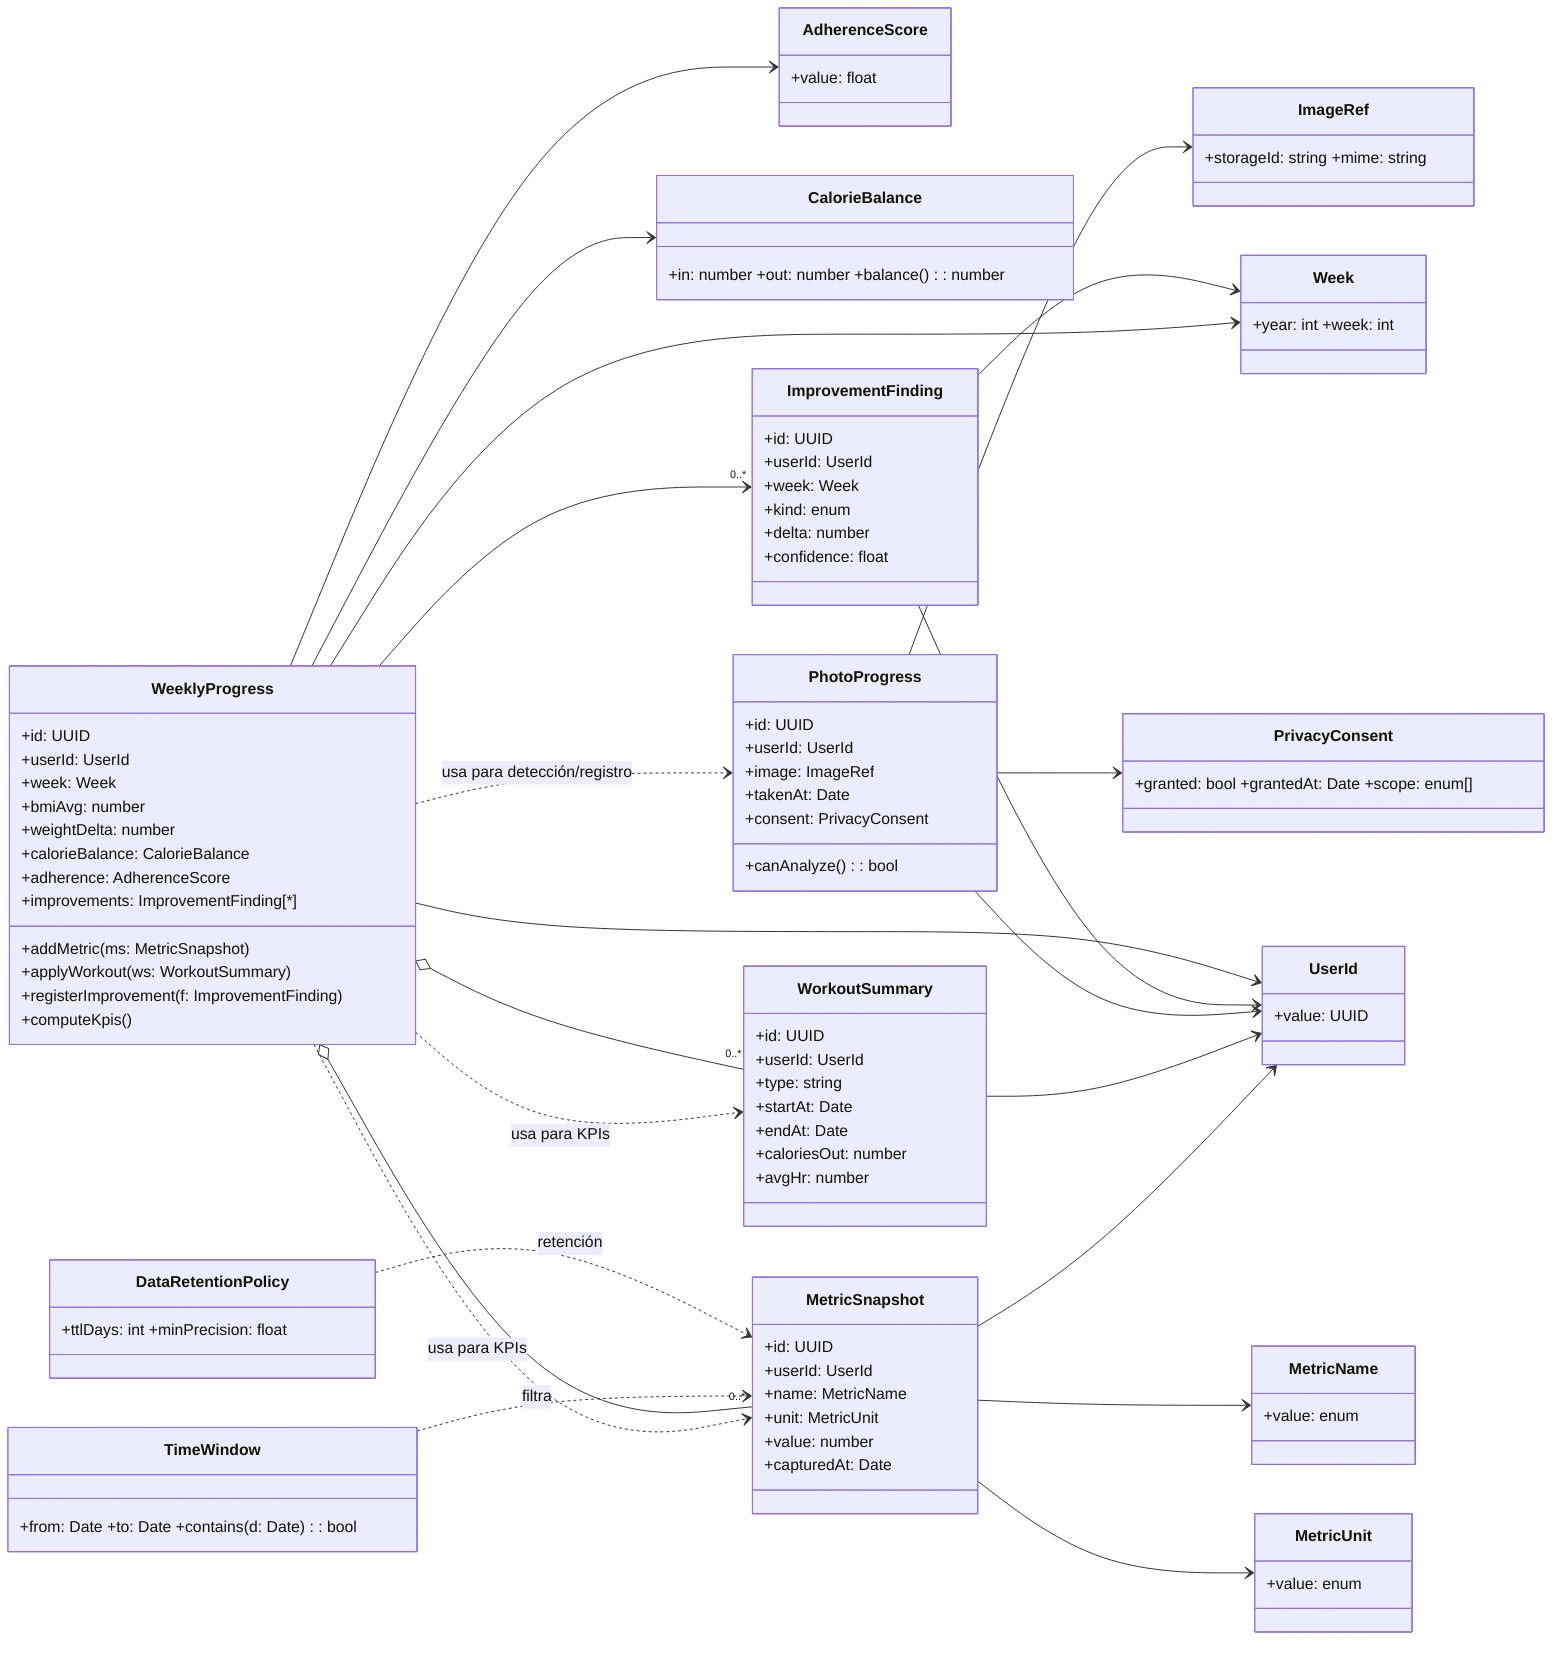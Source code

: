 classDiagram
direction LR

%% ==== Value Objects ====
class UserId { +value: UUID }
class MetricName { +value: enum }
class MetricUnit { +value: enum }
class TimeWindow { +from: Date +to: Date +contains(d: Date): bool }
class Week { +year: int +week: int }
class AdherenceScore { +value: float }
class CalorieBalance { +in: number +out: number +balance(): number }
class PrivacyConsent { +granted: bool +grantedAt: Date +scope: enum[] }
class DataRetentionPolicy { +ttlDays: int +minPrecision: float }
class ImageRef { +storageId: string +mime: string }

%% ==== Entities / Aggregates ====
class MetricSnapshot {
  +id: UUID
  +userId: UserId
  +name: MetricName
  +unit: MetricUnit
  +value: number
  +capturedAt: Date
}

class WorkoutSummary {
  +id: UUID
  +userId: UserId
  +type: string
  +startAt: Date
  +endAt: Date
  +caloriesOut: number
  +avgHr: number
}

class PhotoProgress {
  +id: UUID
  +userId: UserId
  +image: ImageRef
  +takenAt: Date
  +consent: PrivacyConsent
  +canAnalyze(): bool
}

class ImprovementFinding {
  +id: UUID
  +userId: UserId
  +week: Week
  +kind: enum
  +delta: number
  +confidence: float
}

class WeeklyProgress {
  +id: UUID
  +userId: UserId
  +week: Week
  +bmiAvg: number
  +weightDelta: number
  +calorieBalance: CalorieBalance
  +adherence: AdherenceScore
  +improvements: ImprovementFinding[*]
  +addMetric(ms: MetricSnapshot)
  +applyWorkout(ws: WorkoutSummary)
  +registerImprovement(f: ImprovementFinding)
  +computeKpis()
}

%% ==== Associations / Aggregations ====
%% VOs usados por entidades
MetricSnapshot --> UserId
WorkoutSummary --> UserId
PhotoProgress --> UserId
ImprovementFinding --> UserId
WeeklyProgress --> UserId

MetricSnapshot --> MetricName
MetricSnapshot --> MetricUnit
PhotoProgress --> ImageRef
PhotoProgress --> PrivacyConsent

%% Semana y scores
WeeklyProgress --> Week
ImprovementFinding --> Week
WeeklyProgress --> CalorieBalance
WeeklyProgress --> AdherenceScore

%% Agregación/uso desde WeeklyProgress
WeeklyProgress ..> MetricSnapshot : usa para KPIs
WeeklyProgress ..> WorkoutSummary : usa para KPIs
WeeklyProgress ..> PhotoProgress : usa para detección/registro
WeeklyProgress --> "0..*" ImprovementFinding
WeeklyProgress o-- "0..*" MetricSnapshot
WeeklyProgress o-- "0..*" WorkoutSummary

%% (opcional) políticas auxiliares no referenciales
TimeWindow ..> MetricSnapshot : filtra
DataRetentionPolicy ..> MetricSnapshot : retención